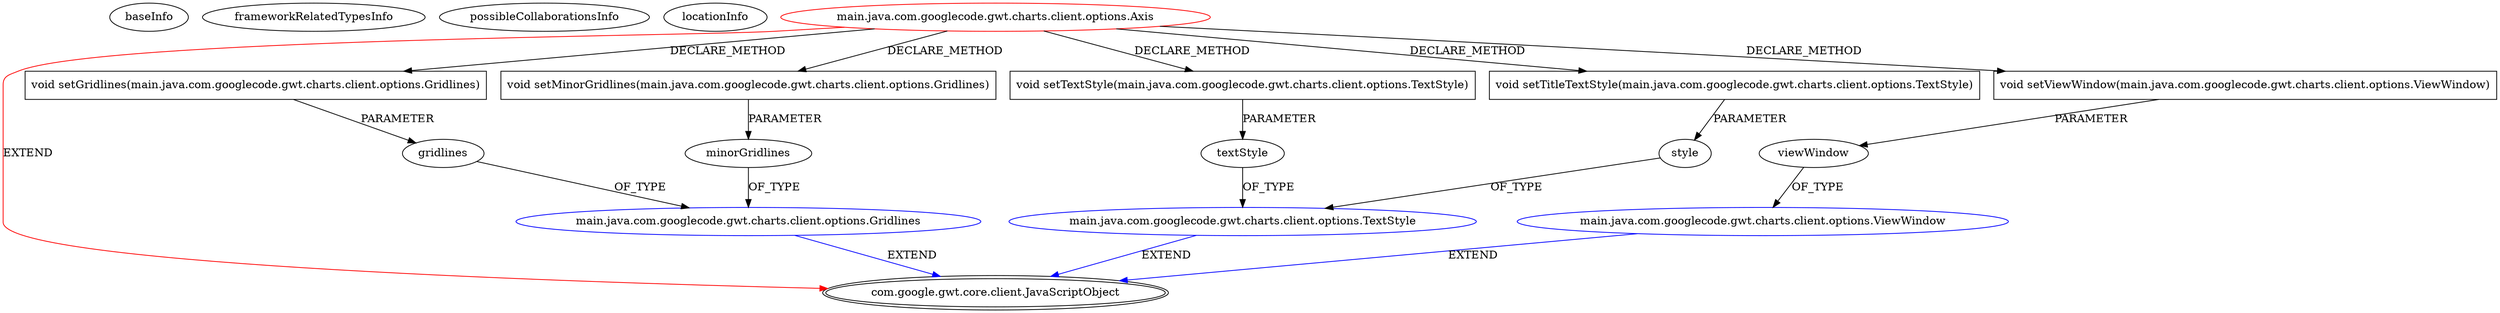 digraph {
baseInfo[graphId=3267,category="extension_graph",isAnonymous=false,possibleRelation=true]
frameworkRelatedTypesInfo[0="com.google.gwt.core.client.JavaScriptObject"]
possibleCollaborationsInfo[0="3267~CLIENT_METHOD_DECLARATION-PARAMETER_DECLARATION-CLIENT_METHOD_DECLARATION-PARAMETER_DECLARATION-~com.google.gwt.core.client.JavaScriptObject ~com.google.gwt.core.client.JavaScriptObject ~false~false",1="3267~CLIENT_METHOD_DECLARATION-PARAMETER_DECLARATION-~com.google.gwt.core.client.JavaScriptObject ~com.google.gwt.core.client.JavaScriptObject ~false~false"]
locationInfo[projectName="jnorthrup-gwt-charts",filePath="/jnorthrup-gwt-charts/gwt-charts-master/gwt-charts/src/main/java/com/googlecode/gwt/charts/client/options/Axis.java",contextSignature="Axis",graphId="3267"]
0[label="main.java.com.googlecode.gwt.charts.client.options.Axis",vertexType="ROOT_CLIENT_CLASS_DECLARATION",isFrameworkType=false,color=red]
1[label="com.google.gwt.core.client.JavaScriptObject",vertexType="FRAMEWORK_CLASS_TYPE",isFrameworkType=true,peripheries=2]
13[label="void setGridlines(main.java.com.googlecode.gwt.charts.client.options.Gridlines)",vertexType="CLIENT_METHOD_DECLARATION",isFrameworkType=false,shape=box]
14[label="gridlines",vertexType="PARAMETER_DECLARATION",isFrameworkType=false]
15[label="main.java.com.googlecode.gwt.charts.client.options.Gridlines",vertexType="REFERENCE_CLIENT_CLASS_DECLARATION",isFrameworkType=false,color=blue]
19[label="void setMinorGridlines(main.java.com.googlecode.gwt.charts.client.options.Gridlines)",vertexType="CLIENT_METHOD_DECLARATION",isFrameworkType=false,shape=box]
20[label="minorGridlines",vertexType="PARAMETER_DECLARATION",isFrameworkType=false]
24[label="void setTextStyle(main.java.com.googlecode.gwt.charts.client.options.TextStyle)",vertexType="CLIENT_METHOD_DECLARATION",isFrameworkType=false,shape=box]
25[label="textStyle",vertexType="PARAMETER_DECLARATION",isFrameworkType=false]
26[label="main.java.com.googlecode.gwt.charts.client.options.TextStyle",vertexType="REFERENCE_CLIENT_CLASS_DECLARATION",isFrameworkType=false,color=blue]
29[label="void setTitleTextStyle(main.java.com.googlecode.gwt.charts.client.options.TextStyle)",vertexType="CLIENT_METHOD_DECLARATION",isFrameworkType=false,shape=box]
30[label="style",vertexType="PARAMETER_DECLARATION",isFrameworkType=false]
32[label="void setViewWindow(main.java.com.googlecode.gwt.charts.client.options.ViewWindow)",vertexType="CLIENT_METHOD_DECLARATION",isFrameworkType=false,shape=box]
33[label="viewWindow",vertexType="PARAMETER_DECLARATION",isFrameworkType=false]
34[label="main.java.com.googlecode.gwt.charts.client.options.ViewWindow",vertexType="REFERENCE_CLIENT_CLASS_DECLARATION",isFrameworkType=false,color=blue]
0->1[label="EXTEND",color=red]
0->13[label="DECLARE_METHOD"]
15->1[label="EXTEND",color=blue]
14->15[label="OF_TYPE"]
13->14[label="PARAMETER"]
0->19[label="DECLARE_METHOD"]
20->15[label="OF_TYPE"]
19->20[label="PARAMETER"]
0->24[label="DECLARE_METHOD"]
26->1[label="EXTEND",color=blue]
25->26[label="OF_TYPE"]
24->25[label="PARAMETER"]
0->29[label="DECLARE_METHOD"]
30->26[label="OF_TYPE"]
29->30[label="PARAMETER"]
0->32[label="DECLARE_METHOD"]
34->1[label="EXTEND",color=blue]
33->34[label="OF_TYPE"]
32->33[label="PARAMETER"]
}
